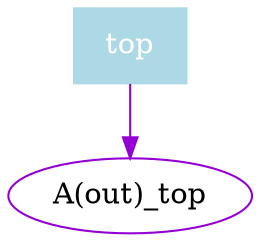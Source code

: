 digraph DFG {
	1[label = "top", shape=box, style=filled, color=lightblue, fontcolor=white];
	outputNode_1[label = "A(out)_top", color=darkviolet];
	edge [color=darkviolet];
	1 -> outputNode_1;
}
